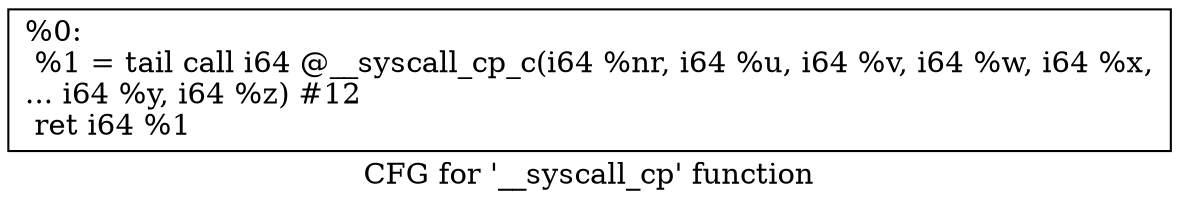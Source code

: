 digraph "CFG for '__syscall_cp' function" {
	label="CFG for '__syscall_cp' function";

	Node0x98b1f0 [shape=record,label="{%0:\l  %1 = tail call i64 @__syscall_cp_c(i64 %nr, i64 %u, i64 %v, i64 %w, i64 %x,\l... i64 %y, i64 %z) #12\l  ret i64 %1\l}"];
}
